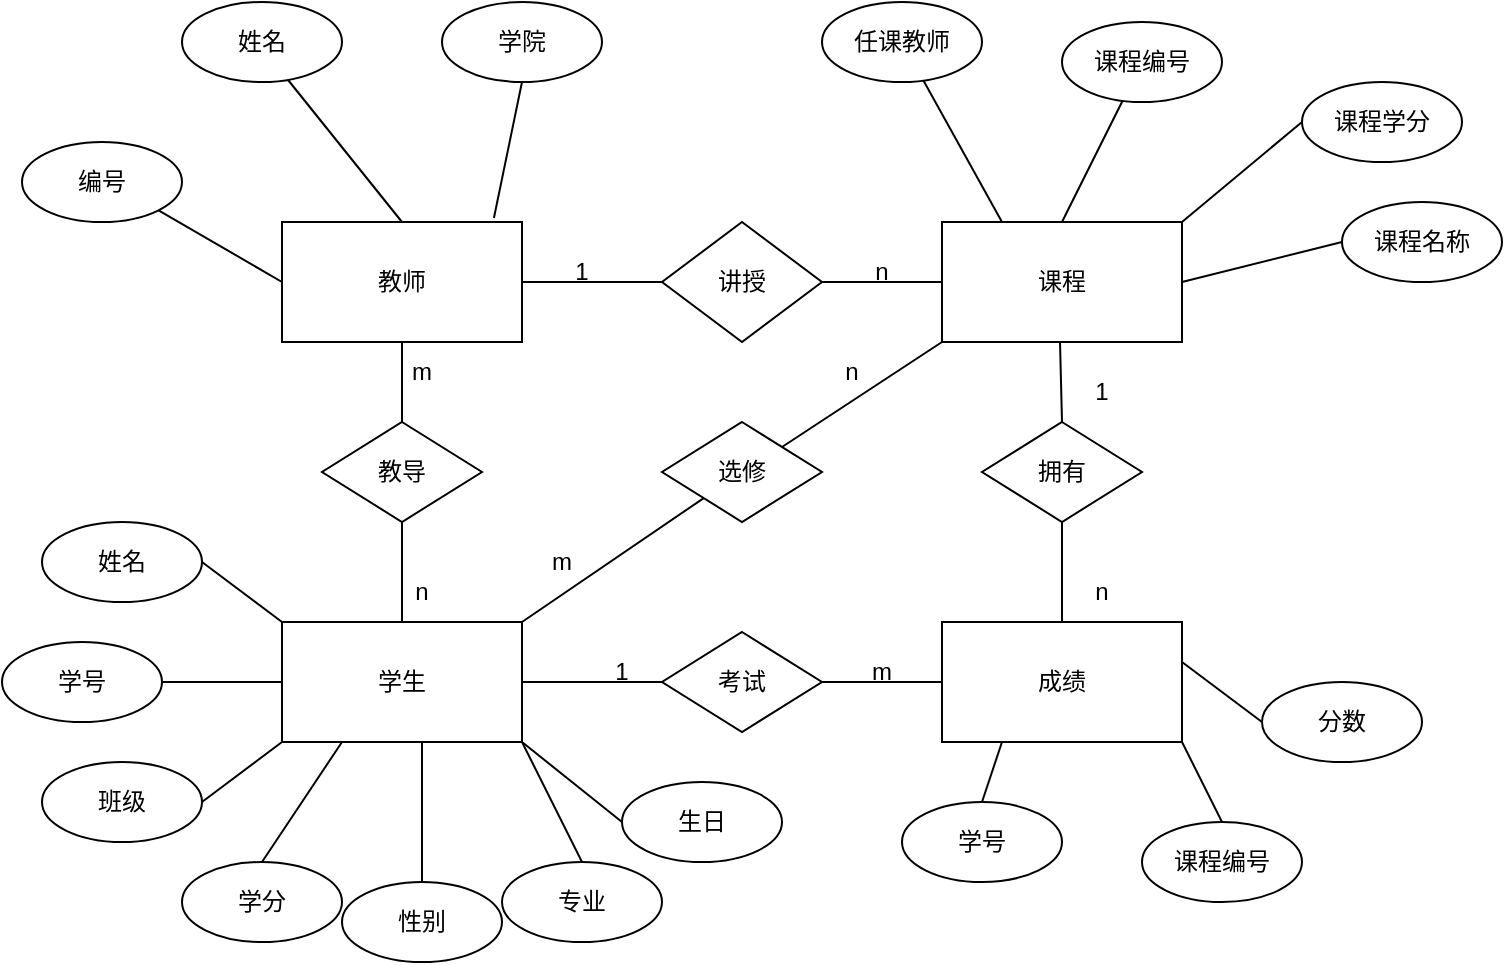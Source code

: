 <mxfile version="21.1.1" type="github">
  <diagram id="R2lEEEUBdFMjLlhIrx00" name="Page-1">
    <mxGraphModel dx="1086" dy="489" grid="1" gridSize="10" guides="1" tooltips="1" connect="1" arrows="1" fold="1" page="1" pageScale="1" pageWidth="850" pageHeight="1100" math="0" shadow="0" extFonts="Permanent Marker^https://fonts.googleapis.com/css?family=Permanent+Marker">
      <root>
        <mxCell id="0" />
        <mxCell id="1" parent="0" />
        <mxCell id="a-MGsGvyvQl-zDsmd2Yc-1" value="教师" style="rounded=0;whiteSpace=wrap;html=1;" vertex="1" parent="1">
          <mxGeometry x="170" y="170" width="120" height="60" as="geometry" />
        </mxCell>
        <mxCell id="a-MGsGvyvQl-zDsmd2Yc-2" value="课程" style="rounded=0;whiteSpace=wrap;html=1;" vertex="1" parent="1">
          <mxGeometry x="500" y="170" width="120" height="60" as="geometry" />
        </mxCell>
        <mxCell id="a-MGsGvyvQl-zDsmd2Yc-3" value="学生" style="rounded=0;whiteSpace=wrap;html=1;" vertex="1" parent="1">
          <mxGeometry x="170" y="370" width="120" height="60" as="geometry" />
        </mxCell>
        <mxCell id="a-MGsGvyvQl-zDsmd2Yc-4" value="成绩" style="rounded=0;whiteSpace=wrap;html=1;" vertex="1" parent="1">
          <mxGeometry x="500" y="370" width="120" height="60" as="geometry" />
        </mxCell>
        <mxCell id="a-MGsGvyvQl-zDsmd2Yc-5" value="编号" style="ellipse;whiteSpace=wrap;html=1;" vertex="1" parent="1">
          <mxGeometry x="40" y="130" width="80" height="40" as="geometry" />
        </mxCell>
        <mxCell id="a-MGsGvyvQl-zDsmd2Yc-6" value="姓名" style="ellipse;whiteSpace=wrap;html=1;" vertex="1" parent="1">
          <mxGeometry x="120" y="60" width="80" height="40" as="geometry" />
        </mxCell>
        <mxCell id="a-MGsGvyvQl-zDsmd2Yc-7" value="学院" style="ellipse;whiteSpace=wrap;html=1;" vertex="1" parent="1">
          <mxGeometry x="250" y="60" width="80" height="40" as="geometry" />
        </mxCell>
        <mxCell id="a-MGsGvyvQl-zDsmd2Yc-9" value="" style="endArrow=none;html=1;rounded=0;entryX=1;entryY=1;entryDx=0;entryDy=0;exitX=0;exitY=0.5;exitDx=0;exitDy=0;" edge="1" parent="1" source="a-MGsGvyvQl-zDsmd2Yc-1" target="a-MGsGvyvQl-zDsmd2Yc-5">
          <mxGeometry width="50" height="50" relative="1" as="geometry">
            <mxPoint x="210" y="210" as="sourcePoint" />
            <mxPoint x="450" y="230" as="targetPoint" />
          </mxGeometry>
        </mxCell>
        <mxCell id="a-MGsGvyvQl-zDsmd2Yc-10" value="" style="endArrow=none;html=1;rounded=0;exitX=0.663;exitY=0.975;exitDx=0;exitDy=0;exitPerimeter=0;entryX=0.5;entryY=0;entryDx=0;entryDy=0;" edge="1" parent="1" source="a-MGsGvyvQl-zDsmd2Yc-6" target="a-MGsGvyvQl-zDsmd2Yc-1">
          <mxGeometry width="50" height="50" relative="1" as="geometry">
            <mxPoint x="400" y="280" as="sourcePoint" />
            <mxPoint x="450" y="230" as="targetPoint" />
          </mxGeometry>
        </mxCell>
        <mxCell id="a-MGsGvyvQl-zDsmd2Yc-11" value="" style="endArrow=none;html=1;rounded=0;entryX=0.5;entryY=1;entryDx=0;entryDy=0;exitX=0.883;exitY=-0.033;exitDx=0;exitDy=0;exitPerimeter=0;" edge="1" parent="1" source="a-MGsGvyvQl-zDsmd2Yc-1" target="a-MGsGvyvQl-zDsmd2Yc-7">
          <mxGeometry width="50" height="50" relative="1" as="geometry">
            <mxPoint x="400" y="280" as="sourcePoint" />
            <mxPoint x="450" y="230" as="targetPoint" />
          </mxGeometry>
        </mxCell>
        <mxCell id="a-MGsGvyvQl-zDsmd2Yc-12" value="讲授" style="rhombus;whiteSpace=wrap;html=1;" vertex="1" parent="1">
          <mxGeometry x="360" y="170" width="80" height="60" as="geometry" />
        </mxCell>
        <mxCell id="a-MGsGvyvQl-zDsmd2Yc-15" value="" style="endArrow=none;html=1;rounded=0;entryX=1;entryY=0.5;entryDx=0;entryDy=0;exitX=0;exitY=0.5;exitDx=0;exitDy=0;" edge="1" parent="1" source="a-MGsGvyvQl-zDsmd2Yc-12" target="a-MGsGvyvQl-zDsmd2Yc-1">
          <mxGeometry width="50" height="50" relative="1" as="geometry">
            <mxPoint x="400" y="300" as="sourcePoint" />
            <mxPoint x="450" y="250" as="targetPoint" />
          </mxGeometry>
        </mxCell>
        <mxCell id="a-MGsGvyvQl-zDsmd2Yc-17" value="任课教师" style="ellipse;whiteSpace=wrap;html=1;" vertex="1" parent="1">
          <mxGeometry x="440" y="60" width="80" height="40" as="geometry" />
        </mxCell>
        <mxCell id="a-MGsGvyvQl-zDsmd2Yc-18" value="课程编号" style="ellipse;whiteSpace=wrap;html=1;" vertex="1" parent="1">
          <mxGeometry x="560" y="70" width="80" height="40" as="geometry" />
        </mxCell>
        <mxCell id="a-MGsGvyvQl-zDsmd2Yc-19" value="课程学分" style="ellipse;whiteSpace=wrap;html=1;" vertex="1" parent="1">
          <mxGeometry x="680" y="100" width="80" height="40" as="geometry" />
        </mxCell>
        <mxCell id="a-MGsGvyvQl-zDsmd2Yc-20" value="课程名称" style="ellipse;whiteSpace=wrap;html=1;" vertex="1" parent="1">
          <mxGeometry x="700" y="160" width="80" height="40" as="geometry" />
        </mxCell>
        <mxCell id="a-MGsGvyvQl-zDsmd2Yc-21" value="" style="endArrow=none;html=1;rounded=0;exitX=0.25;exitY=0;exitDx=0;exitDy=0;" edge="1" parent="1" source="a-MGsGvyvQl-zDsmd2Yc-2" target="a-MGsGvyvQl-zDsmd2Yc-17">
          <mxGeometry width="50" height="50" relative="1" as="geometry">
            <mxPoint x="400" y="250" as="sourcePoint" />
            <mxPoint x="450" y="200" as="targetPoint" />
          </mxGeometry>
        </mxCell>
        <mxCell id="a-MGsGvyvQl-zDsmd2Yc-22" value="" style="endArrow=none;html=1;rounded=0;exitX=0.5;exitY=0;exitDx=0;exitDy=0;" edge="1" parent="1" source="a-MGsGvyvQl-zDsmd2Yc-2" target="a-MGsGvyvQl-zDsmd2Yc-18">
          <mxGeometry width="50" height="50" relative="1" as="geometry">
            <mxPoint x="560" y="160" as="sourcePoint" />
            <mxPoint x="610" y="110" as="targetPoint" />
          </mxGeometry>
        </mxCell>
        <mxCell id="a-MGsGvyvQl-zDsmd2Yc-23" value="" style="endArrow=none;html=1;rounded=0;exitX=1;exitY=0;exitDx=0;exitDy=0;entryX=0;entryY=0.5;entryDx=0;entryDy=0;" edge="1" parent="1" source="a-MGsGvyvQl-zDsmd2Yc-2" target="a-MGsGvyvQl-zDsmd2Yc-19">
          <mxGeometry width="50" height="50" relative="1" as="geometry">
            <mxPoint x="630" y="180" as="sourcePoint" />
            <mxPoint x="690" y="120" as="targetPoint" />
          </mxGeometry>
        </mxCell>
        <mxCell id="a-MGsGvyvQl-zDsmd2Yc-24" value="" style="endArrow=none;html=1;rounded=0;exitX=1;exitY=0.5;exitDx=0;exitDy=0;" edge="1" parent="1" source="a-MGsGvyvQl-zDsmd2Yc-2">
          <mxGeometry width="50" height="50" relative="1" as="geometry">
            <mxPoint x="650" y="230" as="sourcePoint" />
            <mxPoint x="700" y="180" as="targetPoint" />
          </mxGeometry>
        </mxCell>
        <mxCell id="a-MGsGvyvQl-zDsmd2Yc-25" value="" style="endArrow=none;html=1;rounded=0;" edge="1" parent="1" source="a-MGsGvyvQl-zDsmd2Yc-12">
          <mxGeometry width="50" height="50" relative="1" as="geometry">
            <mxPoint x="440" y="250" as="sourcePoint" />
            <mxPoint x="500" y="200" as="targetPoint" />
          </mxGeometry>
        </mxCell>
        <mxCell id="a-MGsGvyvQl-zDsmd2Yc-26" value="教导" style="rhombus;whiteSpace=wrap;html=1;" vertex="1" parent="1">
          <mxGeometry x="190" y="270" width="80" height="50" as="geometry" />
        </mxCell>
        <mxCell id="a-MGsGvyvQl-zDsmd2Yc-27" value="选修" style="rhombus;whiteSpace=wrap;html=1;" vertex="1" parent="1">
          <mxGeometry x="360" y="270" width="80" height="50" as="geometry" />
        </mxCell>
        <mxCell id="a-MGsGvyvQl-zDsmd2Yc-29" value="拥有" style="rhombus;whiteSpace=wrap;html=1;" vertex="1" parent="1">
          <mxGeometry x="520" y="270" width="80" height="50" as="geometry" />
        </mxCell>
        <mxCell id="a-MGsGvyvQl-zDsmd2Yc-30" value="考试" style="rhombus;whiteSpace=wrap;html=1;" vertex="1" parent="1">
          <mxGeometry x="360" y="375" width="80" height="50" as="geometry" />
        </mxCell>
        <mxCell id="a-MGsGvyvQl-zDsmd2Yc-31" value="" style="endArrow=none;html=1;rounded=0;exitX=0.5;exitY=0;exitDx=0;exitDy=0;" edge="1" parent="1" source="a-MGsGvyvQl-zDsmd2Yc-26">
          <mxGeometry width="50" height="50" relative="1" as="geometry">
            <mxPoint x="180" y="280" as="sourcePoint" />
            <mxPoint x="230" y="230" as="targetPoint" />
          </mxGeometry>
        </mxCell>
        <mxCell id="a-MGsGvyvQl-zDsmd2Yc-32" value="" style="endArrow=none;html=1;rounded=0;exitX=0.5;exitY=0;exitDx=0;exitDy=0;" edge="1" parent="1" source="a-MGsGvyvQl-zDsmd2Yc-3">
          <mxGeometry width="50" height="50" relative="1" as="geometry">
            <mxPoint x="230" y="360" as="sourcePoint" />
            <mxPoint x="230" y="320" as="targetPoint" />
          </mxGeometry>
        </mxCell>
        <mxCell id="a-MGsGvyvQl-zDsmd2Yc-34" value="" style="endArrow=none;html=1;rounded=0;" edge="1" parent="1">
          <mxGeometry width="50" height="50" relative="1" as="geometry">
            <mxPoint x="560" y="270" as="sourcePoint" />
            <mxPoint x="559" y="230" as="targetPoint" />
          </mxGeometry>
        </mxCell>
        <mxCell id="a-MGsGvyvQl-zDsmd2Yc-35" value="" style="endArrow=none;html=1;rounded=0;exitX=0.5;exitY=0;exitDx=0;exitDy=0;" edge="1" parent="1" source="a-MGsGvyvQl-zDsmd2Yc-4">
          <mxGeometry width="50" height="50" relative="1" as="geometry">
            <mxPoint x="510" y="370" as="sourcePoint" />
            <mxPoint x="560" y="320" as="targetPoint" />
          </mxGeometry>
        </mxCell>
        <mxCell id="a-MGsGvyvQl-zDsmd2Yc-36" value="" style="endArrow=none;html=1;rounded=0;entryX=0;entryY=0.5;entryDx=0;entryDy=0;" edge="1" parent="1" target="a-MGsGvyvQl-zDsmd2Yc-30">
          <mxGeometry width="50" height="50" relative="1" as="geometry">
            <mxPoint x="290" y="400" as="sourcePoint" />
            <mxPoint x="340" y="350" as="targetPoint" />
          </mxGeometry>
        </mxCell>
        <mxCell id="a-MGsGvyvQl-zDsmd2Yc-37" value="" style="endArrow=none;html=1;rounded=0;entryX=0;entryY=0.5;entryDx=0;entryDy=0;" edge="1" parent="1" target="a-MGsGvyvQl-zDsmd2Yc-4">
          <mxGeometry width="50" height="50" relative="1" as="geometry">
            <mxPoint x="440" y="400" as="sourcePoint" />
            <mxPoint x="490" y="350" as="targetPoint" />
          </mxGeometry>
        </mxCell>
        <mxCell id="a-MGsGvyvQl-zDsmd2Yc-38" value="" style="endArrow=none;html=1;rounded=0;" edge="1" parent="1" target="a-MGsGvyvQl-zDsmd2Yc-27">
          <mxGeometry width="50" height="50" relative="1" as="geometry">
            <mxPoint x="290" y="370" as="sourcePoint" />
            <mxPoint x="340" y="320" as="targetPoint" />
          </mxGeometry>
        </mxCell>
        <mxCell id="a-MGsGvyvQl-zDsmd2Yc-39" value="" style="endArrow=none;html=1;rounded=0;exitX=1;exitY=0;exitDx=0;exitDy=0;" edge="1" parent="1" source="a-MGsGvyvQl-zDsmd2Yc-27">
          <mxGeometry width="50" height="50" relative="1" as="geometry">
            <mxPoint x="450" y="280" as="sourcePoint" />
            <mxPoint x="500" y="230" as="targetPoint" />
          </mxGeometry>
        </mxCell>
        <mxCell id="a-MGsGvyvQl-zDsmd2Yc-40" value="姓名" style="ellipse;whiteSpace=wrap;html=1;" vertex="1" parent="1">
          <mxGeometry x="50" y="320" width="80" height="40" as="geometry" />
        </mxCell>
        <mxCell id="a-MGsGvyvQl-zDsmd2Yc-41" value="学号" style="ellipse;whiteSpace=wrap;html=1;" vertex="1" parent="1">
          <mxGeometry x="30" y="380" width="80" height="40" as="geometry" />
        </mxCell>
        <mxCell id="a-MGsGvyvQl-zDsmd2Yc-42" value="班级" style="ellipse;whiteSpace=wrap;html=1;" vertex="1" parent="1">
          <mxGeometry x="50" y="440" width="80" height="40" as="geometry" />
        </mxCell>
        <mxCell id="a-MGsGvyvQl-zDsmd2Yc-43" value="学分" style="ellipse;whiteSpace=wrap;html=1;" vertex="1" parent="1">
          <mxGeometry x="120" y="490" width="80" height="40" as="geometry" />
        </mxCell>
        <mxCell id="a-MGsGvyvQl-zDsmd2Yc-44" value="性别" style="ellipse;whiteSpace=wrap;html=1;" vertex="1" parent="1">
          <mxGeometry x="200" y="500" width="80" height="40" as="geometry" />
        </mxCell>
        <mxCell id="a-MGsGvyvQl-zDsmd2Yc-48" value="专业" style="ellipse;whiteSpace=wrap;html=1;" vertex="1" parent="1">
          <mxGeometry x="280" y="490" width="80" height="40" as="geometry" />
        </mxCell>
        <mxCell id="a-MGsGvyvQl-zDsmd2Yc-49" value="学号" style="ellipse;whiteSpace=wrap;html=1;" vertex="1" parent="1">
          <mxGeometry x="480" y="460" width="80" height="40" as="geometry" />
        </mxCell>
        <mxCell id="a-MGsGvyvQl-zDsmd2Yc-50" value="课程编号" style="ellipse;whiteSpace=wrap;html=1;" vertex="1" parent="1">
          <mxGeometry x="600" y="470" width="80" height="40" as="geometry" />
        </mxCell>
        <mxCell id="a-MGsGvyvQl-zDsmd2Yc-51" value="分数" style="ellipse;whiteSpace=wrap;html=1;" vertex="1" parent="1">
          <mxGeometry x="660" y="400" width="80" height="40" as="geometry" />
        </mxCell>
        <mxCell id="a-MGsGvyvQl-zDsmd2Yc-52" value="" style="endArrow=none;html=1;rounded=0;entryX=0;entryY=1;entryDx=0;entryDy=0;" edge="1" parent="1" target="a-MGsGvyvQl-zDsmd2Yc-3">
          <mxGeometry width="50" height="50" relative="1" as="geometry">
            <mxPoint x="130" y="460" as="sourcePoint" />
            <mxPoint x="180" y="410" as="targetPoint" />
          </mxGeometry>
        </mxCell>
        <mxCell id="a-MGsGvyvQl-zDsmd2Yc-54" value="" style="endArrow=none;html=1;rounded=0;entryX=0.25;entryY=1;entryDx=0;entryDy=0;" edge="1" parent="1" target="a-MGsGvyvQl-zDsmd2Yc-3">
          <mxGeometry width="50" height="50" relative="1" as="geometry">
            <mxPoint x="160" y="490" as="sourcePoint" />
            <mxPoint x="210" y="440" as="targetPoint" />
          </mxGeometry>
        </mxCell>
        <mxCell id="a-MGsGvyvQl-zDsmd2Yc-55" value="" style="endArrow=none;html=1;rounded=0;exitX=0.5;exitY=0;exitDx=0;exitDy=0;" edge="1" parent="1" source="a-MGsGvyvQl-zDsmd2Yc-44">
          <mxGeometry width="50" height="50" relative="1" as="geometry">
            <mxPoint x="190" y="480" as="sourcePoint" />
            <mxPoint x="240" y="430" as="targetPoint" />
          </mxGeometry>
        </mxCell>
        <mxCell id="a-MGsGvyvQl-zDsmd2Yc-56" value="" style="endArrow=none;html=1;rounded=0;exitX=0.5;exitY=0;exitDx=0;exitDy=0;" edge="1" parent="1" source="a-MGsGvyvQl-zDsmd2Yc-48">
          <mxGeometry width="50" height="50" relative="1" as="geometry">
            <mxPoint x="240" y="480" as="sourcePoint" />
            <mxPoint x="290" y="430" as="targetPoint" />
          </mxGeometry>
        </mxCell>
        <mxCell id="a-MGsGvyvQl-zDsmd2Yc-57" value="" style="endArrow=none;html=1;rounded=0;exitX=0;exitY=0;exitDx=0;exitDy=0;" edge="1" parent="1" source="a-MGsGvyvQl-zDsmd2Yc-3">
          <mxGeometry width="50" height="50" relative="1" as="geometry">
            <mxPoint x="80" y="390" as="sourcePoint" />
            <mxPoint x="130" y="340" as="targetPoint" />
          </mxGeometry>
        </mxCell>
        <mxCell id="a-MGsGvyvQl-zDsmd2Yc-59" value="" style="endArrow=none;html=1;rounded=0;exitX=1;exitY=0.5;exitDx=0;exitDy=0;entryX=0;entryY=0.5;entryDx=0;entryDy=0;" edge="1" parent="1" source="a-MGsGvyvQl-zDsmd2Yc-41" target="a-MGsGvyvQl-zDsmd2Yc-3">
          <mxGeometry width="50" height="50" relative="1" as="geometry">
            <mxPoint x="120" y="390" as="sourcePoint" />
            <mxPoint x="170" y="340" as="targetPoint" />
          </mxGeometry>
        </mxCell>
        <mxCell id="a-MGsGvyvQl-zDsmd2Yc-61" value="" style="endArrow=none;html=1;rounded=0;entryX=0.25;entryY=1;entryDx=0;entryDy=0;" edge="1" parent="1" target="a-MGsGvyvQl-zDsmd2Yc-4">
          <mxGeometry width="50" height="50" relative="1" as="geometry">
            <mxPoint x="520" y="460" as="sourcePoint" />
            <mxPoint x="570" y="410" as="targetPoint" />
          </mxGeometry>
        </mxCell>
        <mxCell id="a-MGsGvyvQl-zDsmd2Yc-62" value="" style="endArrow=none;html=1;rounded=0;exitX=0.5;exitY=0;exitDx=0;exitDy=0;" edge="1" parent="1" source="a-MGsGvyvQl-zDsmd2Yc-50">
          <mxGeometry width="50" height="50" relative="1" as="geometry">
            <mxPoint x="570" y="480" as="sourcePoint" />
            <mxPoint x="620" y="430" as="targetPoint" />
          </mxGeometry>
        </mxCell>
        <mxCell id="a-MGsGvyvQl-zDsmd2Yc-63" value="" style="endArrow=none;html=1;rounded=0;entryX=0;entryY=0.5;entryDx=0;entryDy=0;" edge="1" parent="1" target="a-MGsGvyvQl-zDsmd2Yc-51">
          <mxGeometry width="50" height="50" relative="1" as="geometry">
            <mxPoint x="620" y="390" as="sourcePoint" />
            <mxPoint x="670" y="340" as="targetPoint" />
          </mxGeometry>
        </mxCell>
        <mxCell id="a-MGsGvyvQl-zDsmd2Yc-64" value="m" style="text;html=1;strokeColor=none;fillColor=none;align=center;verticalAlign=middle;whiteSpace=wrap;rounded=0;" vertex="1" parent="1">
          <mxGeometry x="210" y="230" width="60" height="30" as="geometry" />
        </mxCell>
        <mxCell id="a-MGsGvyvQl-zDsmd2Yc-65" value="n" style="text;html=1;strokeColor=none;fillColor=none;align=center;verticalAlign=middle;whiteSpace=wrap;rounded=0;" vertex="1" parent="1">
          <mxGeometry x="210" y="340" width="60" height="30" as="geometry" />
        </mxCell>
        <mxCell id="a-MGsGvyvQl-zDsmd2Yc-66" value="1" style="text;html=1;strokeColor=none;fillColor=none;align=center;verticalAlign=middle;whiteSpace=wrap;rounded=0;" vertex="1" parent="1">
          <mxGeometry x="290" y="180" width="60" height="30" as="geometry" />
        </mxCell>
        <mxCell id="a-MGsGvyvQl-zDsmd2Yc-67" value="n" style="text;html=1;strokeColor=none;fillColor=none;align=center;verticalAlign=middle;whiteSpace=wrap;rounded=0;" vertex="1" parent="1">
          <mxGeometry x="440" y="180" width="60" height="30" as="geometry" />
        </mxCell>
        <mxCell id="a-MGsGvyvQl-zDsmd2Yc-68" value="m" style="text;html=1;strokeColor=none;fillColor=none;align=center;verticalAlign=middle;whiteSpace=wrap;rounded=0;" vertex="1" parent="1">
          <mxGeometry x="280" y="325" width="60" height="30" as="geometry" />
        </mxCell>
        <mxCell id="a-MGsGvyvQl-zDsmd2Yc-70" value="n" style="text;html=1;strokeColor=none;fillColor=none;align=center;verticalAlign=middle;whiteSpace=wrap;rounded=0;" vertex="1" parent="1">
          <mxGeometry x="425" y="230" width="60" height="30" as="geometry" />
        </mxCell>
        <mxCell id="a-MGsGvyvQl-zDsmd2Yc-71" value="1" style="text;html=1;strokeColor=none;fillColor=none;align=center;verticalAlign=middle;whiteSpace=wrap;rounded=0;" vertex="1" parent="1">
          <mxGeometry x="550" y="240" width="60" height="30" as="geometry" />
        </mxCell>
        <mxCell id="a-MGsGvyvQl-zDsmd2Yc-74" value="n" style="text;html=1;strokeColor=none;fillColor=none;align=center;verticalAlign=middle;whiteSpace=wrap;rounded=0;" vertex="1" parent="1">
          <mxGeometry x="550" y="340" width="60" height="30" as="geometry" />
        </mxCell>
        <mxCell id="a-MGsGvyvQl-zDsmd2Yc-75" value="1" style="text;html=1;strokeColor=none;fillColor=none;align=center;verticalAlign=middle;whiteSpace=wrap;rounded=0;" vertex="1" parent="1">
          <mxGeometry x="310" y="380" width="60" height="30" as="geometry" />
        </mxCell>
        <mxCell id="a-MGsGvyvQl-zDsmd2Yc-76" value="m" style="text;html=1;strokeColor=none;fillColor=none;align=center;verticalAlign=middle;whiteSpace=wrap;rounded=0;" vertex="1" parent="1">
          <mxGeometry x="440" y="380" width="60" height="30" as="geometry" />
        </mxCell>
        <mxCell id="a-MGsGvyvQl-zDsmd2Yc-77" value="生日" style="ellipse;whiteSpace=wrap;html=1;" vertex="1" parent="1">
          <mxGeometry x="340" y="450" width="80" height="40" as="geometry" />
        </mxCell>
        <mxCell id="a-MGsGvyvQl-zDsmd2Yc-78" value="" style="endArrow=none;html=1;rounded=0;exitX=0;exitY=0.5;exitDx=0;exitDy=0;entryX=1;entryY=1;entryDx=0;entryDy=0;" edge="1" parent="1" source="a-MGsGvyvQl-zDsmd2Yc-77" target="a-MGsGvyvQl-zDsmd2Yc-3">
          <mxGeometry width="50" height="50" relative="1" as="geometry">
            <mxPoint x="330" y="500" as="sourcePoint" />
            <mxPoint x="300" y="440" as="targetPoint" />
          </mxGeometry>
        </mxCell>
      </root>
    </mxGraphModel>
  </diagram>
</mxfile>
